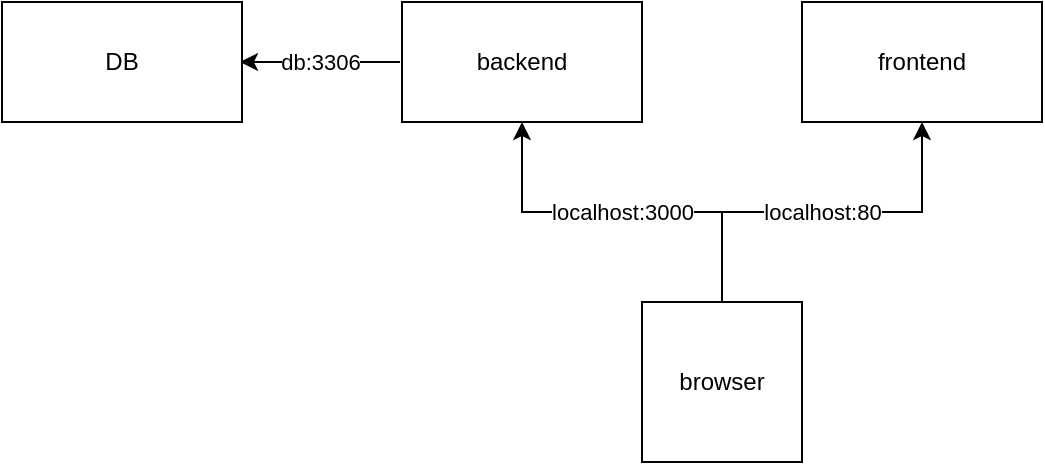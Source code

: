 <mxfile version="24.5.1" type="device" pages="3">
  <diagram name="Page-1" id="fJC4Uib__LbYkM-1EJaG">
    <mxGraphModel dx="888" dy="658" grid="1" gridSize="10" guides="1" tooltips="1" connect="1" arrows="1" fold="1" page="1" pageScale="1" pageWidth="850" pageHeight="1100" math="0" shadow="0">
      <root>
        <mxCell id="0" />
        <mxCell id="1" parent="0" />
        <mxCell id="MWI9i1sYM0Fd-HGA8Gde-3" value="db:3306" style="edgeStyle=orthogonalEdgeStyle;rounded=0;orthogonalLoop=1;jettySize=auto;html=1;" parent="1" edge="1">
          <mxGeometry relative="1" as="geometry">
            <mxPoint x="199" y="150" as="targetPoint" />
            <mxPoint x="279" y="150" as="sourcePoint" />
          </mxGeometry>
        </mxCell>
        <mxCell id="MWI9i1sYM0Fd-HGA8Gde-1" value="backend" style="rounded=0;whiteSpace=wrap;html=1;" parent="1" vertex="1">
          <mxGeometry x="280" y="120" width="120" height="60" as="geometry" />
        </mxCell>
        <mxCell id="MWI9i1sYM0Fd-HGA8Gde-4" value="frontend" style="rounded=0;whiteSpace=wrap;html=1;" parent="1" vertex="1">
          <mxGeometry x="480" y="120" width="120" height="60" as="geometry" />
        </mxCell>
        <mxCell id="MWI9i1sYM0Fd-HGA8Gde-7" value="localhost:80" style="edgeStyle=orthogonalEdgeStyle;rounded=0;orthogonalLoop=1;jettySize=auto;html=1;" parent="1" source="MWI9i1sYM0Fd-HGA8Gde-5" target="MWI9i1sYM0Fd-HGA8Gde-4" edge="1">
          <mxGeometry relative="1" as="geometry" />
        </mxCell>
        <mxCell id="MWI9i1sYM0Fd-HGA8Gde-9" value="localhost:3000" style="edgeStyle=orthogonalEdgeStyle;rounded=0;orthogonalLoop=1;jettySize=auto;html=1;" parent="1" source="MWI9i1sYM0Fd-HGA8Gde-5" target="MWI9i1sYM0Fd-HGA8Gde-1" edge="1">
          <mxGeometry relative="1" as="geometry" />
        </mxCell>
        <mxCell id="MWI9i1sYM0Fd-HGA8Gde-5" value="browser" style="whiteSpace=wrap;html=1;aspect=fixed;" parent="1" vertex="1">
          <mxGeometry x="400" y="270" width="80" height="80" as="geometry" />
        </mxCell>
        <mxCell id="MWI9i1sYM0Fd-HGA8Gde-6" value="DB" style="rounded=0;whiteSpace=wrap;html=1;" parent="1" vertex="1">
          <mxGeometry x="80" y="120" width="120" height="60" as="geometry" />
        </mxCell>
      </root>
    </mxGraphModel>
  </diagram>
  <diagram name="Page-2" id="nJAUKGGDRmkeoEbdAn9y">
    <mxGraphModel dx="888" dy="658" grid="1" gridSize="10" guides="1" tooltips="1" connect="1" arrows="1" fold="1" page="1" pageScale="1" pageWidth="850" pageHeight="1100" math="0" shadow="0">
      <root>
        <mxCell id="7FkczYOnYTI2XnZUyKOy-0" />
        <mxCell id="7FkczYOnYTI2XnZUyKOy-1" parent="7FkczYOnYTI2XnZUyKOy-0" />
        <mxCell id="QNgA7_FrdttGhTVq5adm-9" value="db:3306" style="edgeStyle=orthogonalEdgeStyle;rounded=0;orthogonalLoop=1;jettySize=auto;html=1;entryX=1;entryY=0.5;entryDx=0;entryDy=0;" parent="7FkczYOnYTI2XnZUyKOy-1" source="7FkczYOnYTI2XnZUyKOy-3" target="7FkczYOnYTI2XnZUyKOy-8" edge="1">
          <mxGeometry relative="1" as="geometry" />
        </mxCell>
        <mxCell id="7FkczYOnYTI2XnZUyKOy-3" value="backend" style="rounded=0;whiteSpace=wrap;html=1;" parent="7FkczYOnYTI2XnZUyKOy-1" vertex="1">
          <mxGeometry x="280" y="120" width="120" height="60" as="geometry" />
        </mxCell>
        <mxCell id="7FkczYOnYTI2XnZUyKOy-4" value="frontend" style="rounded=0;whiteSpace=wrap;html=1;" parent="7FkczYOnYTI2XnZUyKOy-1" vertex="1">
          <mxGeometry x="480" y="120" width="120" height="60" as="geometry" />
        </mxCell>
        <mxCell id="7FkczYOnYTI2XnZUyKOy-5" value="localhost:8080" style="edgeStyle=orthogonalEdgeStyle;rounded=0;orthogonalLoop=1;jettySize=auto;html=1;entryX=0.75;entryY=1;entryDx=0;entryDy=0;" parent="7FkczYOnYTI2XnZUyKOy-1" source="7FkczYOnYTI2XnZUyKOy-7" target="QNgA7_FrdttGhTVq5adm-1" edge="1">
          <mxGeometry x="0.647" relative="1" as="geometry">
            <mxPoint as="offset" />
          </mxGeometry>
        </mxCell>
        <mxCell id="7FkczYOnYTI2XnZUyKOy-6" value="localhost:3001" style="edgeStyle=orthogonalEdgeStyle;rounded=0;orthogonalLoop=1;jettySize=auto;html=1;" parent="7FkczYOnYTI2XnZUyKOy-1" source="7FkczYOnYTI2XnZUyKOy-7" target="QNgA7_FrdttGhTVq5adm-1" edge="1">
          <mxGeometry x="0.5" relative="1" as="geometry">
            <mxPoint as="offset" />
          </mxGeometry>
        </mxCell>
        <mxCell id="7FkczYOnYTI2XnZUyKOy-7" value="browser" style="whiteSpace=wrap;html=1;aspect=fixed;" parent="7FkczYOnYTI2XnZUyKOy-1" vertex="1">
          <mxGeometry x="320" y="520" width="80" height="80" as="geometry" />
        </mxCell>
        <mxCell id="7FkczYOnYTI2XnZUyKOy-8" value="DB" style="rounded=0;whiteSpace=wrap;html=1;" parent="7FkczYOnYTI2XnZUyKOy-1" vertex="1">
          <mxGeometry x="80" y="120" width="120" height="60" as="geometry" />
        </mxCell>
        <mxCell id="QNgA7_FrdttGhTVq5adm-3" value="80" style="edgeStyle=orthogonalEdgeStyle;rounded=0;orthogonalLoop=1;jettySize=auto;html=1;exitX=0.75;exitY=0;exitDx=0;exitDy=0;" parent="7FkczYOnYTI2XnZUyKOy-1" source="QNgA7_FrdttGhTVq5adm-1" target="7FkczYOnYTI2XnZUyKOy-4" edge="1">
          <mxGeometry relative="1" as="geometry" />
        </mxCell>
        <mxCell id="QNgA7_FrdttGhTVq5adm-4" value="3000" style="edgeStyle=orthogonalEdgeStyle;rounded=0;orthogonalLoop=1;jettySize=auto;html=1;" parent="7FkczYOnYTI2XnZUyKOy-1" source="QNgA7_FrdttGhTVq5adm-1" target="7FkczYOnYTI2XnZUyKOy-3" edge="1">
          <mxGeometry relative="1" as="geometry" />
        </mxCell>
        <mxCell id="o9ODa3xkPHhWBMTeQi-f-0" value="3306" style="edgeStyle=orthogonalEdgeStyle;rounded=0;orthogonalLoop=1;jettySize=auto;html=1;entryX=0.5;entryY=1;entryDx=0;entryDy=0;exitX=0.25;exitY=0;exitDx=0;exitDy=0;" parent="7FkczYOnYTI2XnZUyKOy-1" source="QNgA7_FrdttGhTVq5adm-1" target="7FkczYOnYTI2XnZUyKOy-8" edge="1">
          <mxGeometry relative="1" as="geometry" />
        </mxCell>
        <mxCell id="QNgA7_FrdttGhTVq5adm-1" value="dockerd" style="rounded=0;whiteSpace=wrap;html=1;" parent="7FkczYOnYTI2XnZUyKOy-1" vertex="1">
          <mxGeometry x="120" y="320" width="440" height="60" as="geometry" />
        </mxCell>
        <mxCell id="QNgA7_FrdttGhTVq5adm-7" value="8080:80" style="endArrow=none;dashed=1;html=1;dashPattern=1 3;strokeWidth=2;rounded=0;exitX=0.75;exitY=1;exitDx=0;exitDy=0;" parent="7FkczYOnYTI2XnZUyKOy-1" source="QNgA7_FrdttGhTVq5adm-1" edge="1">
          <mxGeometry x="1" y="20" width="50" height="50" relative="1" as="geometry">
            <mxPoint x="400" y="370" as="sourcePoint" />
            <mxPoint x="450" y="320" as="targetPoint" />
            <mxPoint x="20" y="-20" as="offset" />
          </mxGeometry>
        </mxCell>
        <mxCell id="QNgA7_FrdttGhTVq5adm-8" value="3001:3000" style="endArrow=none;dashed=1;html=1;dashPattern=1 3;strokeWidth=2;rounded=0;entryX=0.5;entryY=0;entryDx=0;entryDy=0;exitX=0.5;exitY=1;exitDx=0;exitDy=0;" parent="7FkczYOnYTI2XnZUyKOy-1" source="QNgA7_FrdttGhTVq5adm-1" target="QNgA7_FrdttGhTVq5adm-1" edge="1">
          <mxGeometry x="1" y="20" width="50" height="50" relative="1" as="geometry">
            <mxPoint x="340" y="380" as="sourcePoint" />
            <mxPoint x="280" y="330" as="targetPoint" />
            <mxPoint x="20" y="-20" as="offset" />
          </mxGeometry>
        </mxCell>
        <mxCell id="o9ODa3xkPHhWBMTeQi-f-1" value="3307:3306" style="endArrow=none;dashed=1;html=1;dashPattern=1 3;strokeWidth=2;rounded=0;entryX=0.25;entryY=0;entryDx=0;entryDy=0;" parent="7FkczYOnYTI2XnZUyKOy-1" target="QNgA7_FrdttGhTVq5adm-1" edge="1">
          <mxGeometry x="1" y="-20" width="50" height="50" relative="1" as="geometry">
            <mxPoint x="230" y="380" as="sourcePoint" />
            <mxPoint x="450" y="320" as="targetPoint" />
            <mxPoint x="-20" y="-20" as="offset" />
          </mxGeometry>
        </mxCell>
      </root>
    </mxGraphModel>
  </diagram>
  <diagram name="Page-3" id="pwOqUCqZzjior-GRee9W">
    <mxGraphModel dx="888" dy="658" grid="1" gridSize="10" guides="1" tooltips="1" connect="1" arrows="1" fold="1" page="1" pageScale="1" pageWidth="850" pageHeight="1100" math="0" shadow="0">
      <root>
        <mxCell id="oSWZ1nPdyckAqCNUedqj-0" />
        <mxCell id="oSWZ1nPdyckAqCNUedqj-1" parent="oSWZ1nPdyckAqCNUedqj-0" />
        <mxCell id="oSWZ1nPdyckAqCNUedqj-2" value="db:3306" style="edgeStyle=orthogonalEdgeStyle;rounded=0;orthogonalLoop=1;jettySize=auto;html=1;entryX=1;entryY=0.5;entryDx=0;entryDy=0;" parent="oSWZ1nPdyckAqCNUedqj-1" source="oSWZ1nPdyckAqCNUedqj-3" target="oSWZ1nPdyckAqCNUedqj-8" edge="1">
          <mxGeometry relative="1" as="geometry" />
        </mxCell>
        <mxCell id="oSWZ1nPdyckAqCNUedqj-3" value="backend" style="rounded=0;whiteSpace=wrap;html=1;" parent="oSWZ1nPdyckAqCNUedqj-1" vertex="1">
          <mxGeometry x="360" y="160" width="120" height="60" as="geometry" />
        </mxCell>
        <mxCell id="7Kcxpjiwi0IsuNkL4vq9-1" value="backend:3000" style="edgeStyle=orthogonalEdgeStyle;rounded=0;orthogonalLoop=1;jettySize=auto;html=1;entryX=1;entryY=0.5;entryDx=0;entryDy=0;" parent="oSWZ1nPdyckAqCNUedqj-1" source="oSWZ1nPdyckAqCNUedqj-4" target="oSWZ1nPdyckAqCNUedqj-3" edge="1">
          <mxGeometry relative="1" as="geometry" />
        </mxCell>
        <mxCell id="oSWZ1nPdyckAqCNUedqj-4" value="frontend" style="rounded=0;whiteSpace=wrap;html=1;" parent="oSWZ1nPdyckAqCNUedqj-1" vertex="1">
          <mxGeometry x="560" y="160" width="120" height="60" as="geometry" />
        </mxCell>
        <mxCell id="oSWZ1nPdyckAqCNUedqj-5" value="arpahost:443/...&lt;div&gt;arpahost:443/api&lt;/div&gt;" style="edgeStyle=orthogonalEdgeStyle;rounded=0;orthogonalLoop=1;jettySize=auto;html=1;entryX=0.75;entryY=1;entryDx=0;entryDy=0;" parent="oSWZ1nPdyckAqCNUedqj-1" source="oSWZ1nPdyckAqCNUedqj-7" target="oSWZ1nPdyckAqCNUedqj-12" edge="1">
          <mxGeometry x="0.2" relative="1" as="geometry">
            <mxPoint as="offset" />
          </mxGeometry>
        </mxCell>
        <mxCell id="oSWZ1nPdyckAqCNUedqj-7" value="browser" style="whiteSpace=wrap;html=1;aspect=fixed;" parent="oSWZ1nPdyckAqCNUedqj-1" vertex="1">
          <mxGeometry x="490" y="520" width="80" height="80" as="geometry" />
        </mxCell>
        <mxCell id="oSWZ1nPdyckAqCNUedqj-8" value="DB" style="rounded=0;whiteSpace=wrap;html=1;" parent="oSWZ1nPdyckAqCNUedqj-1" vertex="1">
          <mxGeometry x="160" y="160" width="120" height="60" as="geometry" />
        </mxCell>
        <mxCell id="oSWZ1nPdyckAqCNUedqj-9" value="4443/...&lt;div&gt;4443/api&lt;/div&gt;" style="edgeStyle=orthogonalEdgeStyle;rounded=0;orthogonalLoop=1;jettySize=auto;html=1;exitX=0.75;exitY=0;exitDx=0;exitDy=0;" parent="oSWZ1nPdyckAqCNUedqj-1" source="oSWZ1nPdyckAqCNUedqj-12" target="oSWZ1nPdyckAqCNUedqj-4" edge="1">
          <mxGeometry relative="1" as="geometry" />
        </mxCell>
        <mxCell id="oSWZ1nPdyckAqCNUedqj-10" value="3000" style="edgeStyle=orthogonalEdgeStyle;rounded=0;orthogonalLoop=1;jettySize=auto;html=1;" parent="oSWZ1nPdyckAqCNUedqj-1" source="oSWZ1nPdyckAqCNUedqj-12" target="oSWZ1nPdyckAqCNUedqj-3" edge="1">
          <mxGeometry relative="1" as="geometry" />
        </mxCell>
        <mxCell id="oSWZ1nPdyckAqCNUedqj-11" value="3306" style="edgeStyle=orthogonalEdgeStyle;rounded=0;orthogonalLoop=1;jettySize=auto;html=1;exitX=0.25;exitY=0;exitDx=0;exitDy=0;" parent="oSWZ1nPdyckAqCNUedqj-1" source="oSWZ1nPdyckAqCNUedqj-12" target="oSWZ1nPdyckAqCNUedqj-8" edge="1">
          <mxGeometry relative="1" as="geometry" />
        </mxCell>
        <mxCell id="oSWZ1nPdyckAqCNUedqj-12" value="dockerd" style="rounded=0;whiteSpace=wrap;html=1;" parent="oSWZ1nPdyckAqCNUedqj-1" vertex="1">
          <mxGeometry x="200" y="360" width="440" height="60" as="geometry" />
        </mxCell>
        <mxCell id="oSWZ1nPdyckAqCNUedqj-13" value="443:4443" style="endArrow=none;dashed=1;html=1;dashPattern=1 3;strokeWidth=2;rounded=0;exitX=0.75;exitY=1;exitDx=0;exitDy=0;" parent="oSWZ1nPdyckAqCNUedqj-1" source="oSWZ1nPdyckAqCNUedqj-12" edge="1">
          <mxGeometry x="1" y="20" width="50" height="50" relative="1" as="geometry">
            <mxPoint x="480" y="410" as="sourcePoint" />
            <mxPoint x="530" y="360" as="targetPoint" />
            <mxPoint x="20" y="-20" as="offset" />
          </mxGeometry>
        </mxCell>
        <mxCell id="oSWZ1nPdyckAqCNUedqj-14" value="3001:3000" style="endArrow=none;dashed=1;html=1;dashPattern=1 3;strokeWidth=2;rounded=0;entryX=0.5;entryY=0;entryDx=0;entryDy=0;exitX=0.5;exitY=1;exitDx=0;exitDy=0;" parent="oSWZ1nPdyckAqCNUedqj-1" source="oSWZ1nPdyckAqCNUedqj-12" target="oSWZ1nPdyckAqCNUedqj-12" edge="1">
          <mxGeometry x="1" y="20" width="50" height="50" relative="1" as="geometry">
            <mxPoint x="420" y="420" as="sourcePoint" />
            <mxPoint x="360" y="370" as="targetPoint" />
            <mxPoint x="20" y="-20" as="offset" />
          </mxGeometry>
        </mxCell>
        <mxCell id="oSWZ1nPdyckAqCNUedqj-15" value="3307:3306" style="endArrow=none;dashed=1;html=1;dashPattern=1 3;strokeWidth=2;rounded=0;exitX=0.25;exitY=1;exitDx=0;exitDy=0;entryX=0.25;entryY=0;entryDx=0;entryDy=0;elbow=vertical;" parent="oSWZ1nPdyckAqCNUedqj-1" source="oSWZ1nPdyckAqCNUedqj-12" target="oSWZ1nPdyckAqCNUedqj-12" edge="1">
          <mxGeometry x="1" y="-20" width="50" height="50" relative="1" as="geometry">
            <mxPoint x="480" y="410" as="sourcePoint" />
            <mxPoint x="530" y="360" as="targetPoint" />
            <mxPoint x="-20" y="-20" as="offset" />
          </mxGeometry>
        </mxCell>
      </root>
    </mxGraphModel>
  </diagram>
</mxfile>
